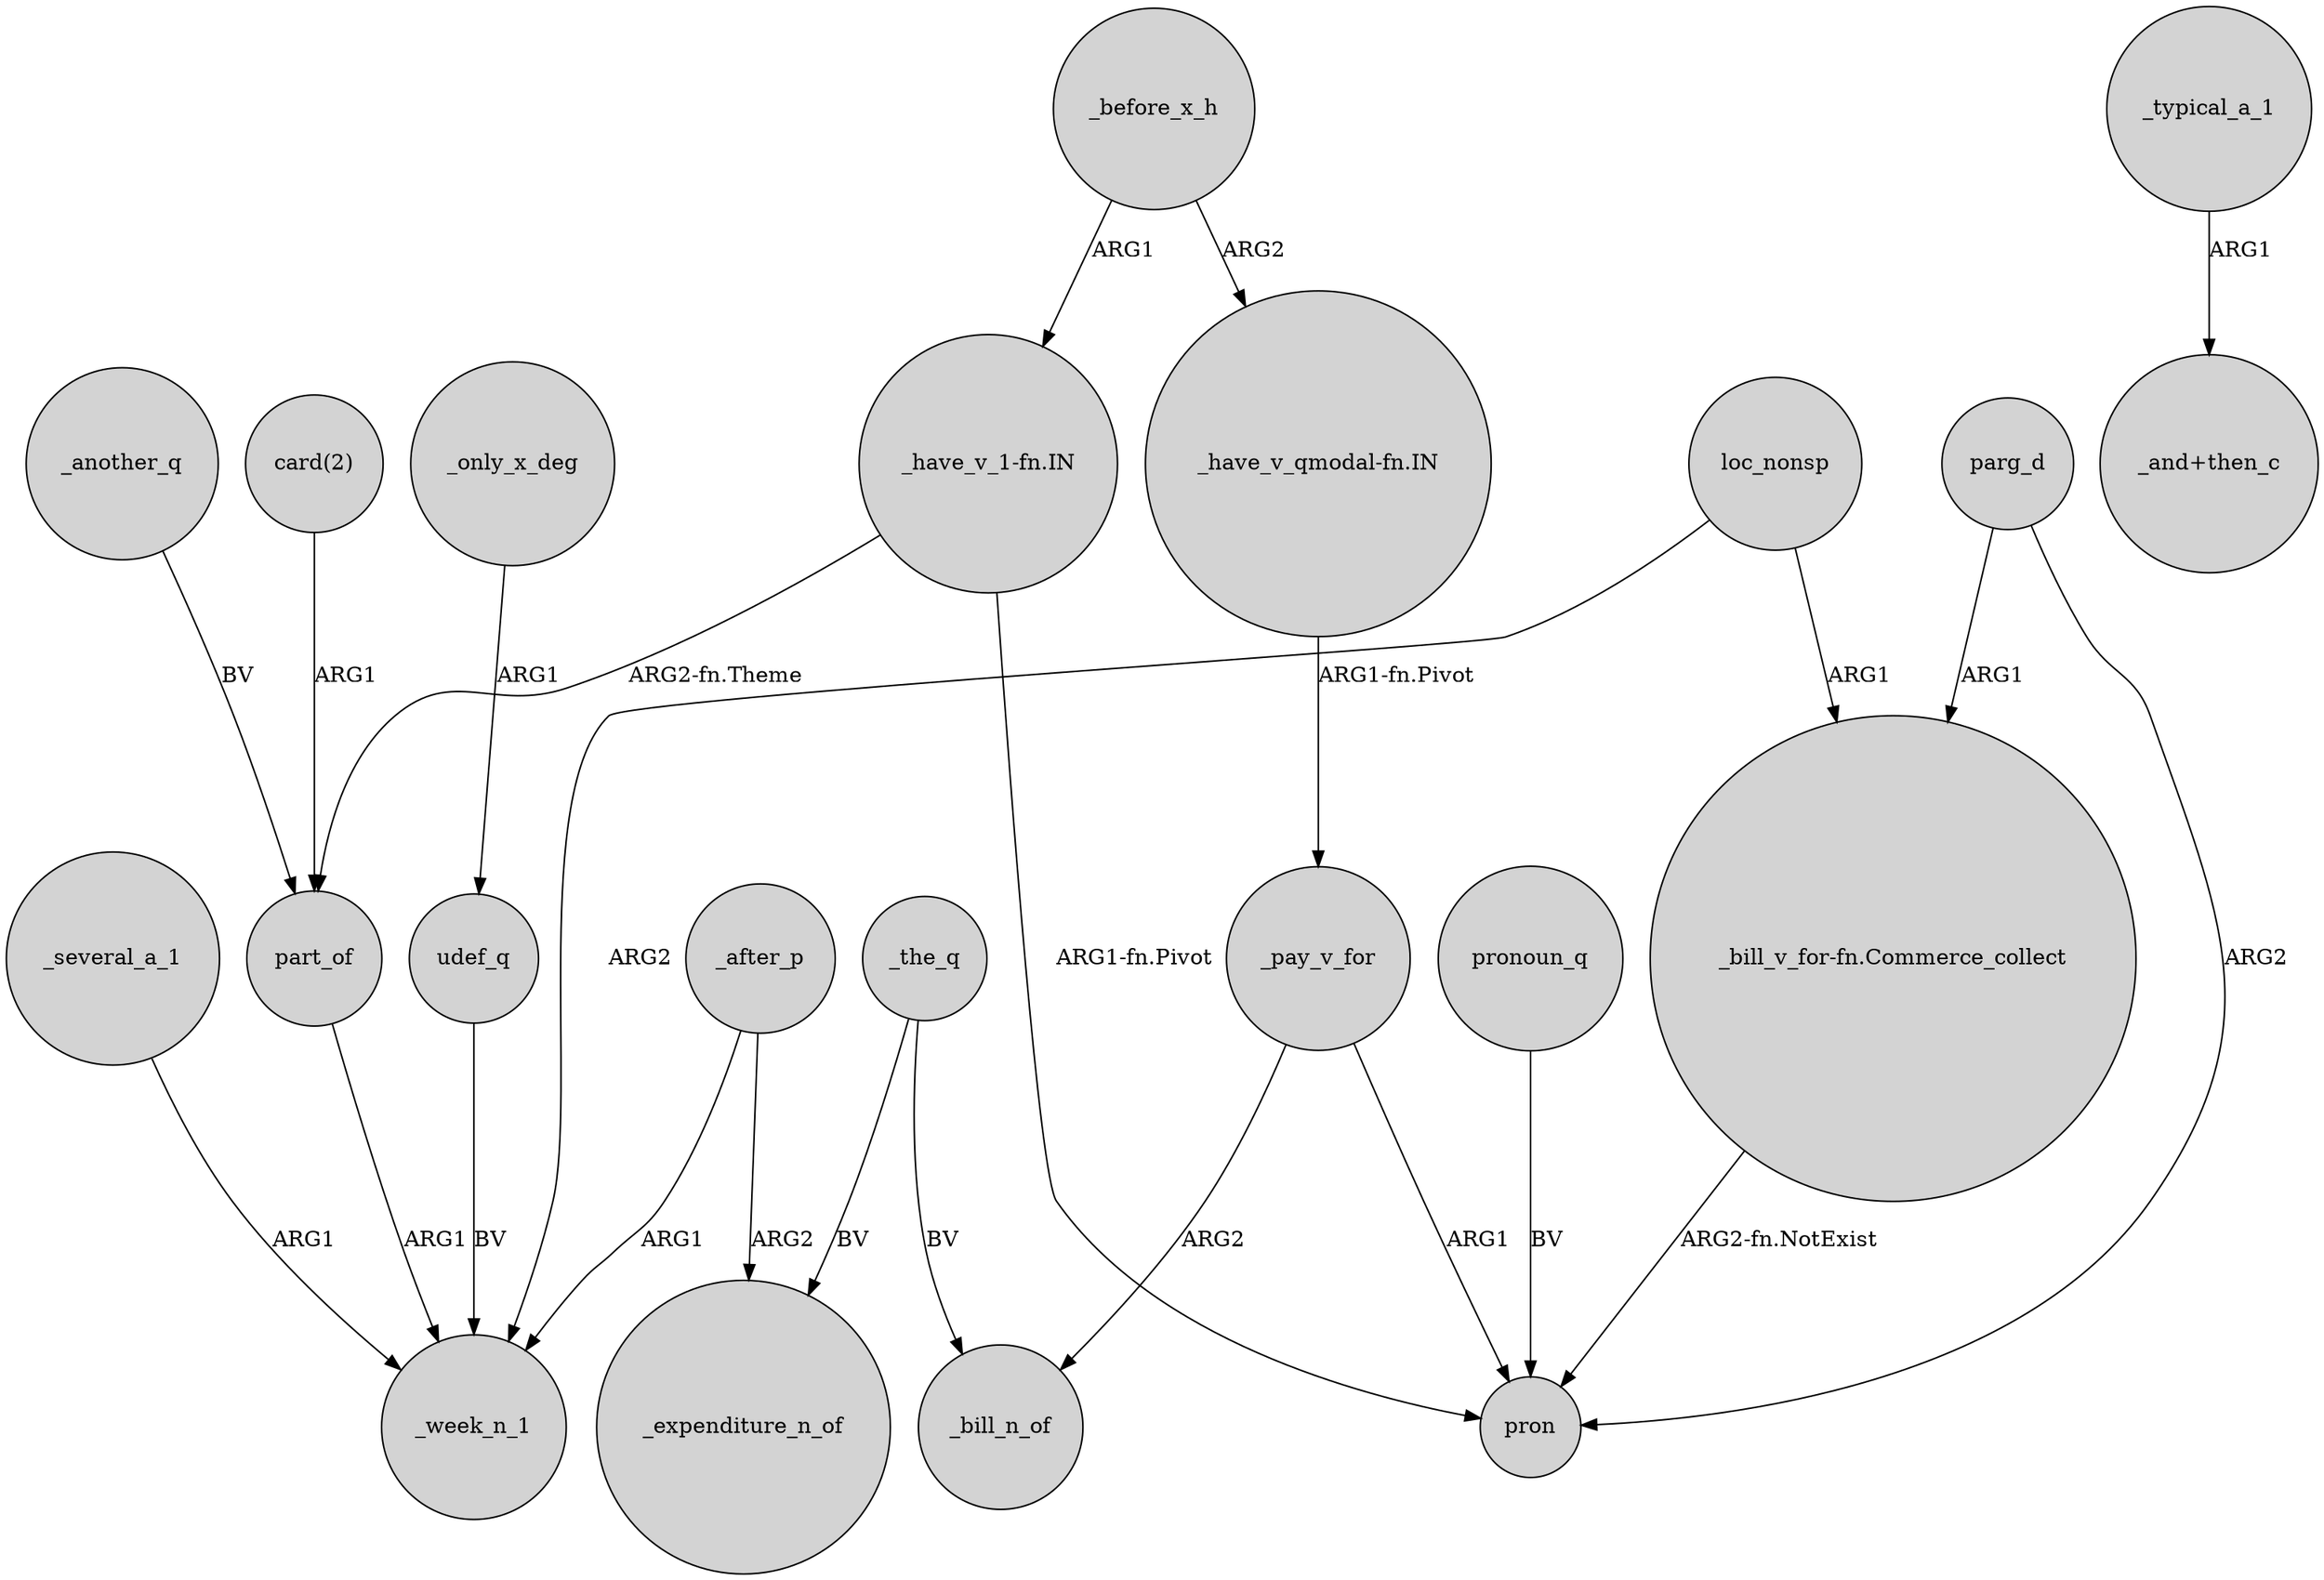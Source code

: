 digraph {
	node [shape=circle style=filled]
	_before_x_h -> "_have_v_1-fn.IN" [label=ARG1]
	_after_p -> _expenditure_n_of [label=ARG2]
	_only_x_deg -> udef_q [label=ARG1]
	_the_q -> _bill_n_of [label=BV]
	_typical_a_1 -> "_and+then_c" [label=ARG1]
	part_of -> _week_n_1 [label=ARG1]
	_the_q -> _expenditure_n_of [label=BV]
	"card(2)" -> part_of [label=ARG1]
	_pay_v_for -> pron [label=ARG1]
	"_have_v_1-fn.IN" -> pron [label="ARG1-fn.Pivot"]
	"_have_v_1-fn.IN" -> part_of [label="ARG2-fn.Theme"]
	parg_d -> pron [label=ARG2]
	_several_a_1 -> _week_n_1 [label=ARG1]
	"_bill_v_for-fn.Commerce_collect" -> pron [label="ARG2-fn.NotExist"]
	pronoun_q -> pron [label=BV]
	loc_nonsp -> _week_n_1 [label=ARG2]
	udef_q -> _week_n_1 [label=BV]
	parg_d -> "_bill_v_for-fn.Commerce_collect" [label=ARG1]
	_another_q -> part_of [label=BV]
	_pay_v_for -> _bill_n_of [label=ARG2]
	"_have_v_qmodal-fn.IN" -> _pay_v_for [label="ARG1-fn.Pivot"]
	loc_nonsp -> "_bill_v_for-fn.Commerce_collect" [label=ARG1]
	_before_x_h -> "_have_v_qmodal-fn.IN" [label=ARG2]
	_after_p -> _week_n_1 [label=ARG1]
}
